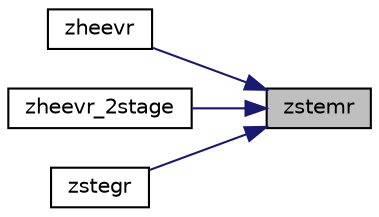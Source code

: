 digraph "zstemr"
{
 // LATEX_PDF_SIZE
  edge [fontname="Helvetica",fontsize="10",labelfontname="Helvetica",labelfontsize="10"];
  node [fontname="Helvetica",fontsize="10",shape=record];
  rankdir="RL";
  Node1 [label="zstemr",height=0.2,width=0.4,color="black", fillcolor="grey75", style="filled", fontcolor="black",tooltip="ZSTEMR"];
  Node1 -> Node2 [dir="back",color="midnightblue",fontsize="10",style="solid",fontname="Helvetica"];
  Node2 [label="zheevr",height=0.2,width=0.4,color="black", fillcolor="white", style="filled",URL="$zheevr_8f.html#a60dd605c63d7183a4c289a4ab3df6df6",tooltip="ZHEEVR computes the eigenvalues and, optionally, the left and/or right eigenvectors for HE matrices"];
  Node1 -> Node3 [dir="back",color="midnightblue",fontsize="10",style="solid",fontname="Helvetica"];
  Node3 [label="zheevr_2stage",height=0.2,width=0.4,color="black", fillcolor="white", style="filled",URL="$zheevr__2stage_8f.html#adc7c95ab10d3a0d34802aa94939d4ad1",tooltip="ZHEEVR_2STAGE computes the eigenvalues and, optionally, the left and/or right eigenvectors for HE mat..."];
  Node1 -> Node4 [dir="back",color="midnightblue",fontsize="10",style="solid",fontname="Helvetica"];
  Node4 [label="zstegr",height=0.2,width=0.4,color="black", fillcolor="white", style="filled",URL="$zstegr_8f.html#a7827e0002f9668e3f3a0049e66c96ef0",tooltip="ZSTEGR"];
}

